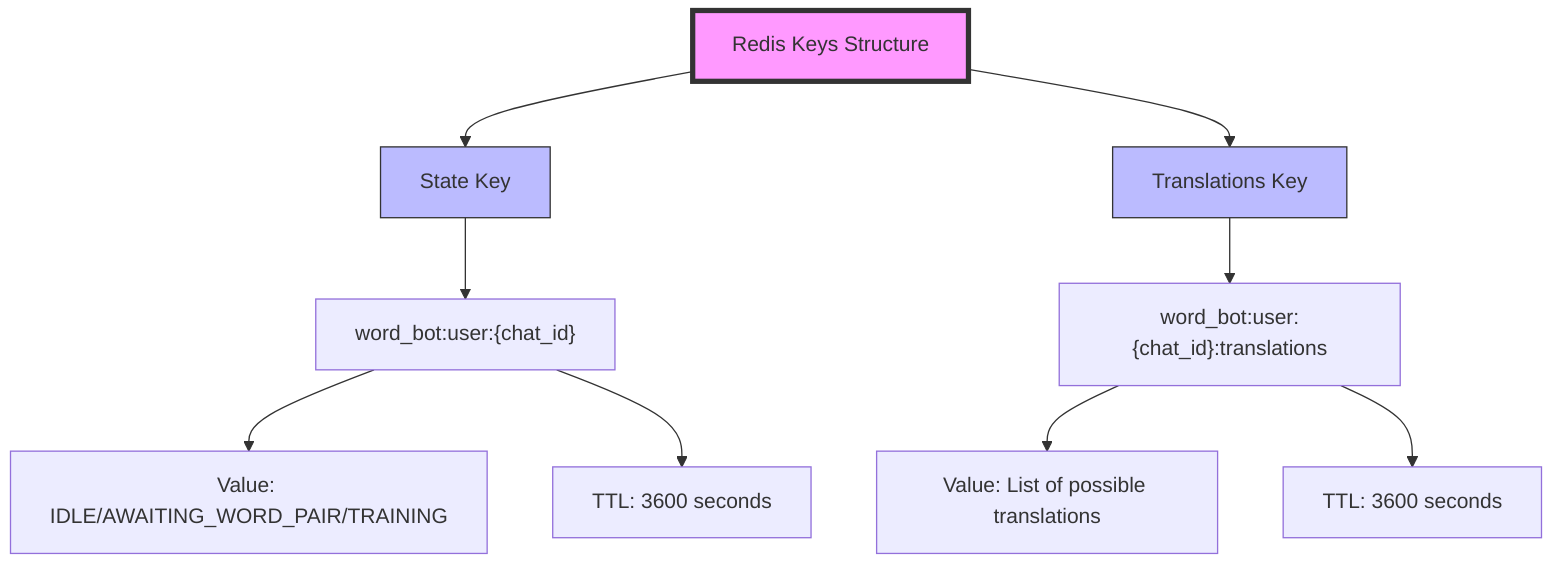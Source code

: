 graph TD
    A[Redis Keys Structure] --> B[State Key]
    A --> C[Translations Key]
    
    B --> D["word_bot:user:{chat_id}"]
    D --> E[Value: IDLE/AWAITING_WORD_PAIR/TRAINING]
    D --> F[TTL: 3600 seconds]
    
    C --> G["word_bot:user:{chat_id}:translations"]
    G --> H[Value: List of possible translations]
    G --> I[TTL: 3600 seconds]

    style A fill:#f9f,stroke:#333,stroke-width:4px
    style B fill:#bbf,stroke:#333
    style C fill:#bbf,stroke:#333